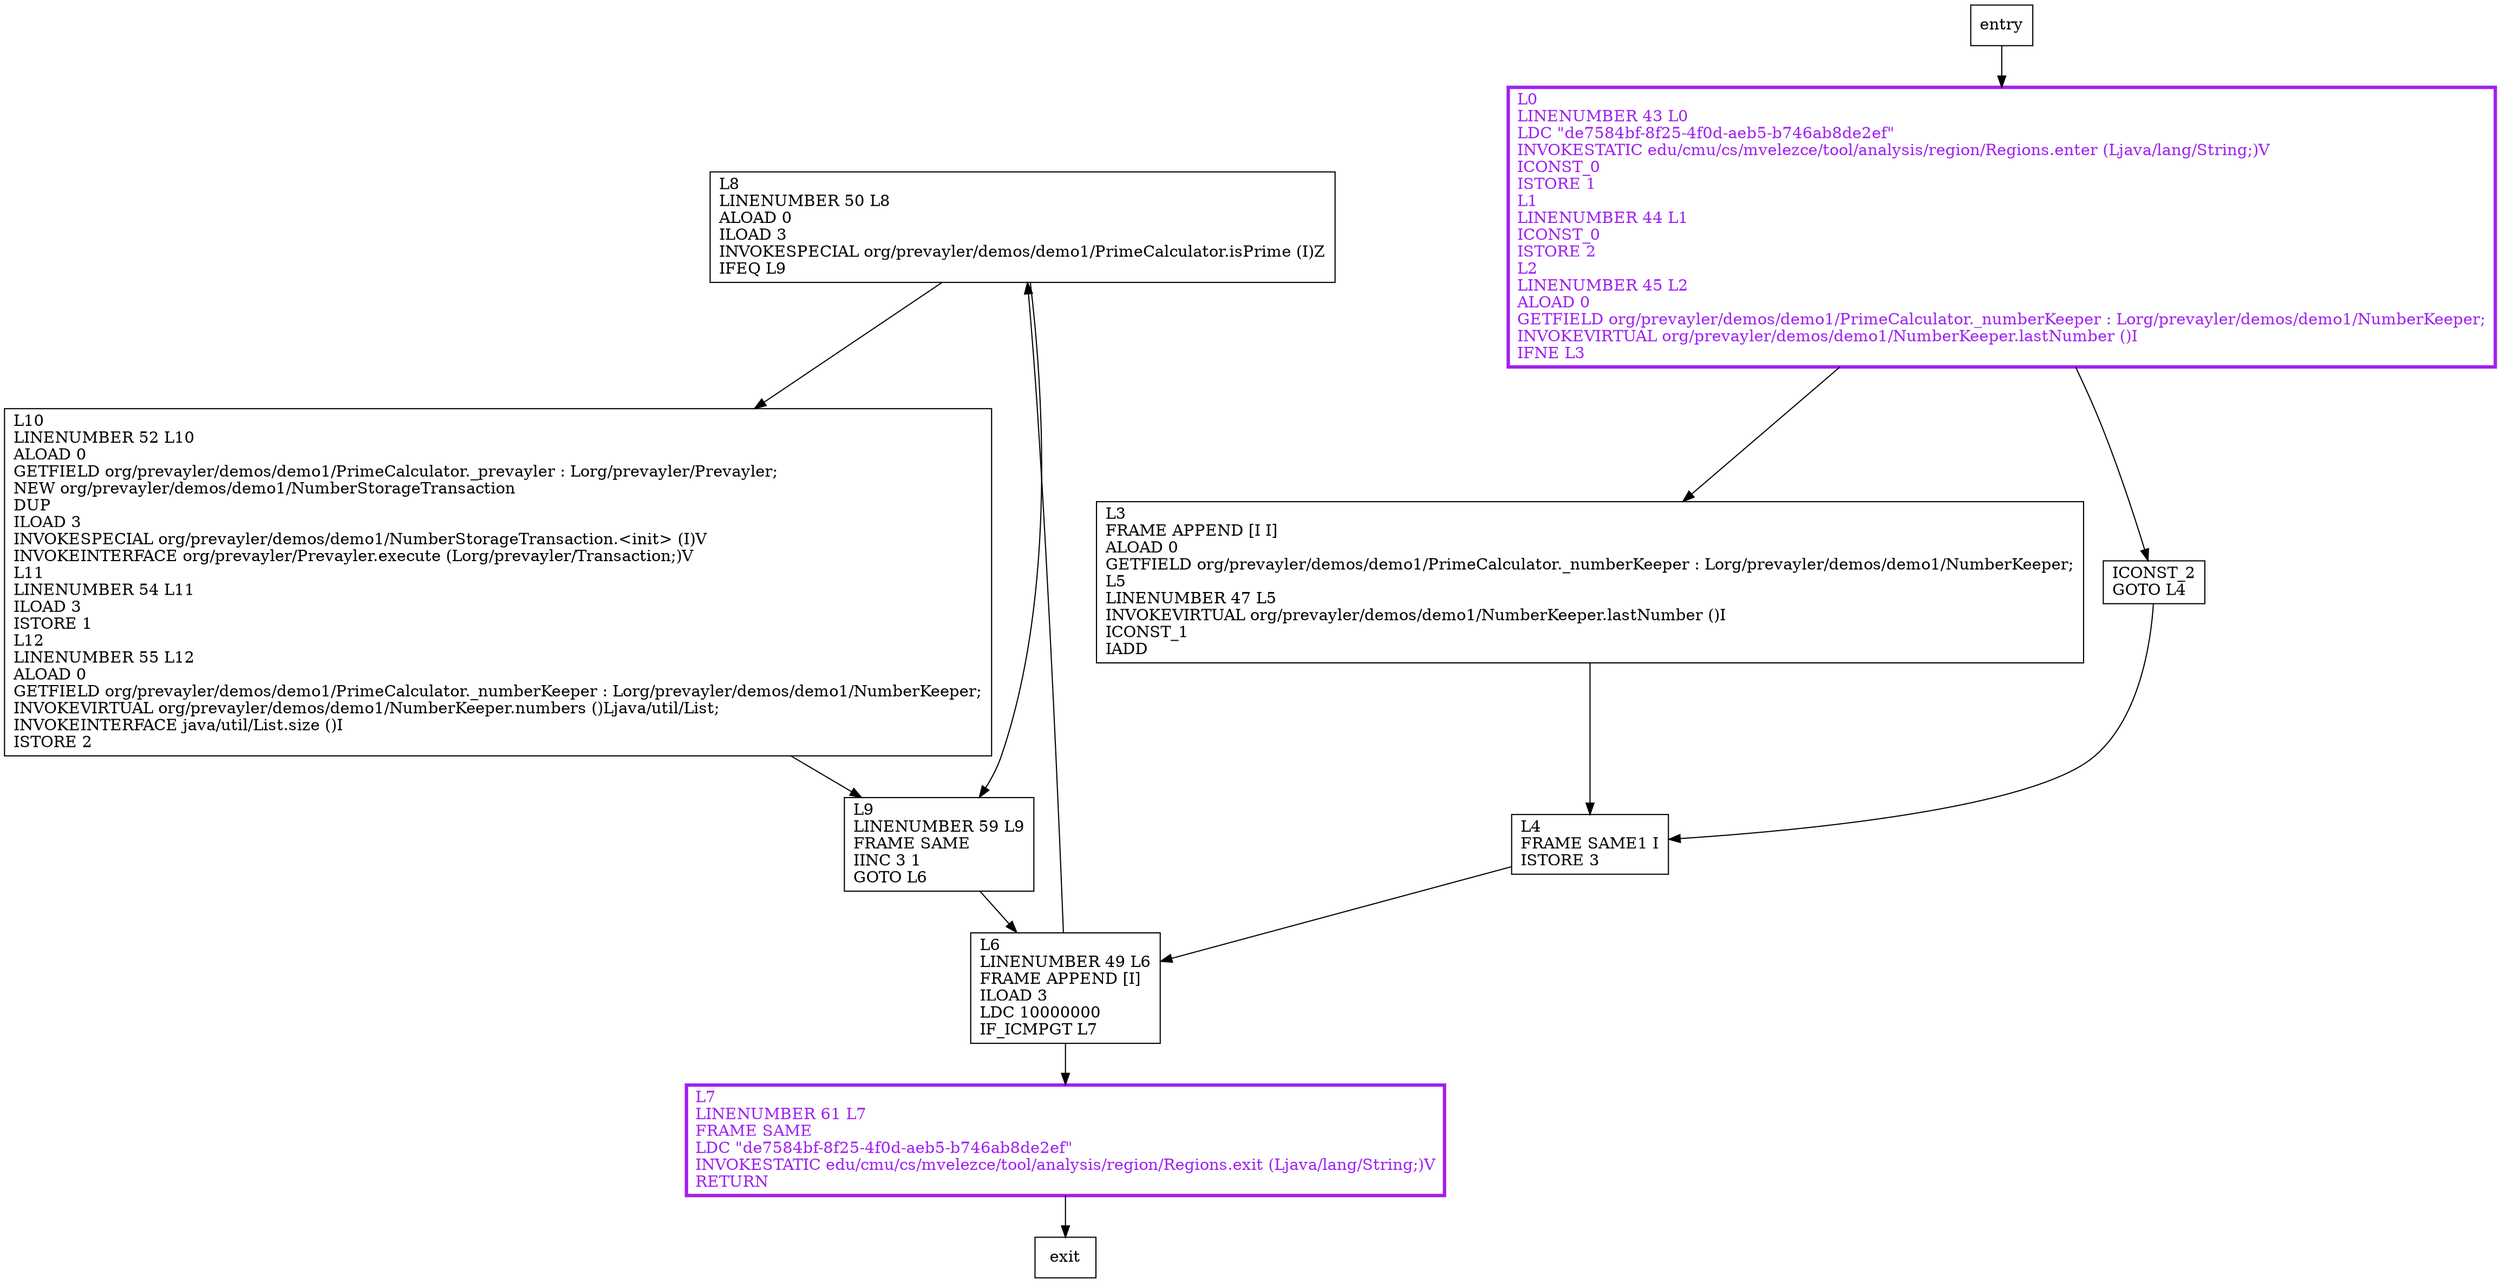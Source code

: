 digraph start1 {
node [shape=record];
199750837 [label="L8\lLINENUMBER 50 L8\lALOAD 0\lILOAD 3\lINVOKESPECIAL org/prevayler/demos/demo1/PrimeCalculator.isPrime (I)Z\lIFEQ L9\l"];
1916706362 [label="L10\lLINENUMBER 52 L10\lALOAD 0\lGETFIELD org/prevayler/demos/demo1/PrimeCalculator._prevayler : Lorg/prevayler/Prevayler;\lNEW org/prevayler/demos/demo1/NumberStorageTransaction\lDUP\lILOAD 3\lINVOKESPECIAL org/prevayler/demos/demo1/NumberStorageTransaction.\<init\> (I)V\lINVOKEINTERFACE org/prevayler/Prevayler.execute (Lorg/prevayler/Transaction;)V\lL11\lLINENUMBER 54 L11\lILOAD 3\lISTORE 1\lL12\lLINENUMBER 55 L12\lALOAD 0\lGETFIELD org/prevayler/demos/demo1/PrimeCalculator._numberKeeper : Lorg/prevayler/demos/demo1/NumberKeeper;\lINVOKEVIRTUAL org/prevayler/demos/demo1/NumberKeeper.numbers ()Ljava/util/List;\lINVOKEINTERFACE java/util/List.size ()I\lISTORE 2\l"];
11900832 [label="L0\lLINENUMBER 43 L0\lLDC \"de7584bf-8f25-4f0d-aeb5-b746ab8de2ef\"\lINVOKESTATIC edu/cmu/cs/mvelezce/tool/analysis/region/Regions.enter (Ljava/lang/String;)V\lICONST_0\lISTORE 1\lL1\lLINENUMBER 44 L1\lICONST_0\lISTORE 2\lL2\lLINENUMBER 45 L2\lALOAD 0\lGETFIELD org/prevayler/demos/demo1/PrimeCalculator._numberKeeper : Lorg/prevayler/demos/demo1/NumberKeeper;\lINVOKEVIRTUAL org/prevayler/demos/demo1/NumberKeeper.lastNumber ()I\lIFNE L3\l"];
283700474 [label="L4\lFRAME SAME1 I\lISTORE 3\l"];
635844928 [label="L9\lLINENUMBER 59 L9\lFRAME SAME\lIINC 3 1\lGOTO L6\l"];
1273994850 [label="L3\lFRAME APPEND [I I]\lALOAD 0\lGETFIELD org/prevayler/demos/demo1/PrimeCalculator._numberKeeper : Lorg/prevayler/demos/demo1/NumberKeeper;\lL5\lLINENUMBER 47 L5\lINVOKEVIRTUAL org/prevayler/demos/demo1/NumberKeeper.lastNumber ()I\lICONST_1\lIADD\l"];
757314396 [label="L6\lLINENUMBER 49 L6\lFRAME APPEND [I]\lILOAD 3\lLDC 10000000\lIF_ICMPGT L7\l"];
1011642832 [label="L7\lLINENUMBER 61 L7\lFRAME SAME\lLDC \"de7584bf-8f25-4f0d-aeb5-b746ab8de2ef\"\lINVOKESTATIC edu/cmu/cs/mvelezce/tool/analysis/region/Regions.exit (Ljava/lang/String;)V\lRETURN\l"];
791688170 [label="ICONST_2\lGOTO L4\l"];
entry;
exit;
199750837 -> 1916706362;
199750837 -> 635844928;
entry -> 11900832;
1916706362 -> 635844928;
11900832 -> 1273994850;
11900832 -> 791688170;
283700474 -> 757314396;
635844928 -> 757314396;
1273994850 -> 283700474;
757314396 -> 199750837;
757314396 -> 1011642832;
1011642832 -> exit;
791688170 -> 283700474;
11900832[fontcolor="purple", penwidth=3, color="purple"];
1011642832[fontcolor="purple", penwidth=3, color="purple"];
}
